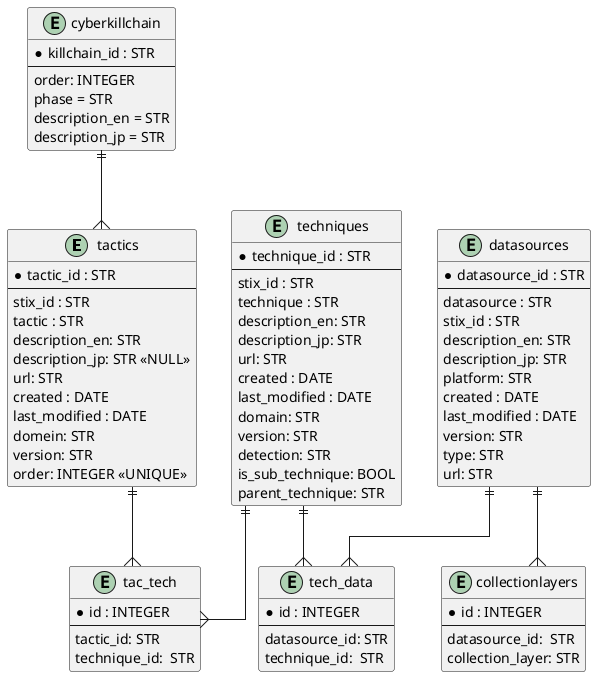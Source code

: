 @startuml
skinparam linetype ortho

entity tactics {
  * tactic_id : STR
  ---
  stix_id : STR
  tactic : STR
  description_en: STR
  description_jp: STR <<NULL>>
  url: STR
  created : DATE 
  last_modified : DATE
  domein: STR 
  version: STR
  order: INTEGER <<UNIQUE>>
}


entity tac_tech {
  * id : INTEGER
  ---
  tactic_id: STR
  technique_id:  STR
}

entity techniques {
  * technique_id : STR
  ---
  stix_id : STR
  technique : STR
  description_en: STR
  description_jp: STR
  url: STR
  created : DATE
  last_modified : DATE
  domain: STR
  version: STR
  detection: STR
  is_sub_technique: BOOL
  parent_technique: STR
}

entity tech_data {
  * id : INTEGER
  ---
  datasource_id: STR
  technique_id:  STR
}

entity datasources {
  * datasource_id : STR
  ---
  datasource : STR
  stix_id : STR
  description_en: STR
  description_jp: STR
  platform: STR
  created : DATE
  last_modified : DATE
  version: STR
  type: STR
  url: STR
}

entity cyberkillchain {
  * killchain_id : STR
  ---
  order: INTEGER
  phase = STR
  description_en = STR
  description_jp = STR
}

entity collectionlayers {
  * id : INTEGER
  ---
  datasource_id:  STR
  collection_layer: STR  
}

tactics ||--{ tac_tech

techniques ||--{ tac_tech
techniques ||--{ tech_data
datasources ||--{ tech_data

datasources ||--{ collectionlayers

cyberkillchain ||--{ tactics

' techniques || 

@enduml
